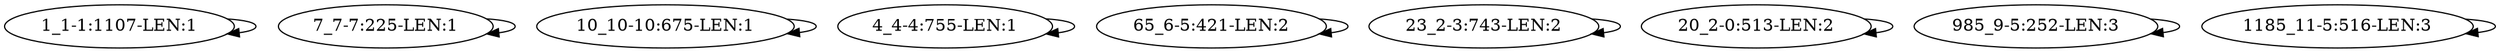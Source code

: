 digraph G {
    "1_1-1:1107-LEN:1" -> "1_1-1:1107-LEN:1";
    "7_7-7:225-LEN:1" -> "7_7-7:225-LEN:1";
    "10_10-10:675-LEN:1" -> "10_10-10:675-LEN:1";
    "4_4-4:755-LEN:1" -> "4_4-4:755-LEN:1";
    "65_6-5:421-LEN:2" -> "65_6-5:421-LEN:2";
    "23_2-3:743-LEN:2" -> "23_2-3:743-LEN:2";
    "20_2-0:513-LEN:2" -> "20_2-0:513-LEN:2";
    "985_9-5:252-LEN:3" -> "985_9-5:252-LEN:3";
    "1185_11-5:516-LEN:3" -> "1185_11-5:516-LEN:3";
}
